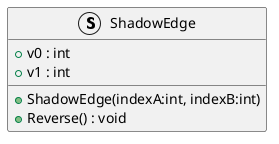 @startuml
struct ShadowEdge {
    + v0 : int
    + v1 : int
    + ShadowEdge(indexA:int, indexB:int)
    + Reverse() : void
}
@enduml
